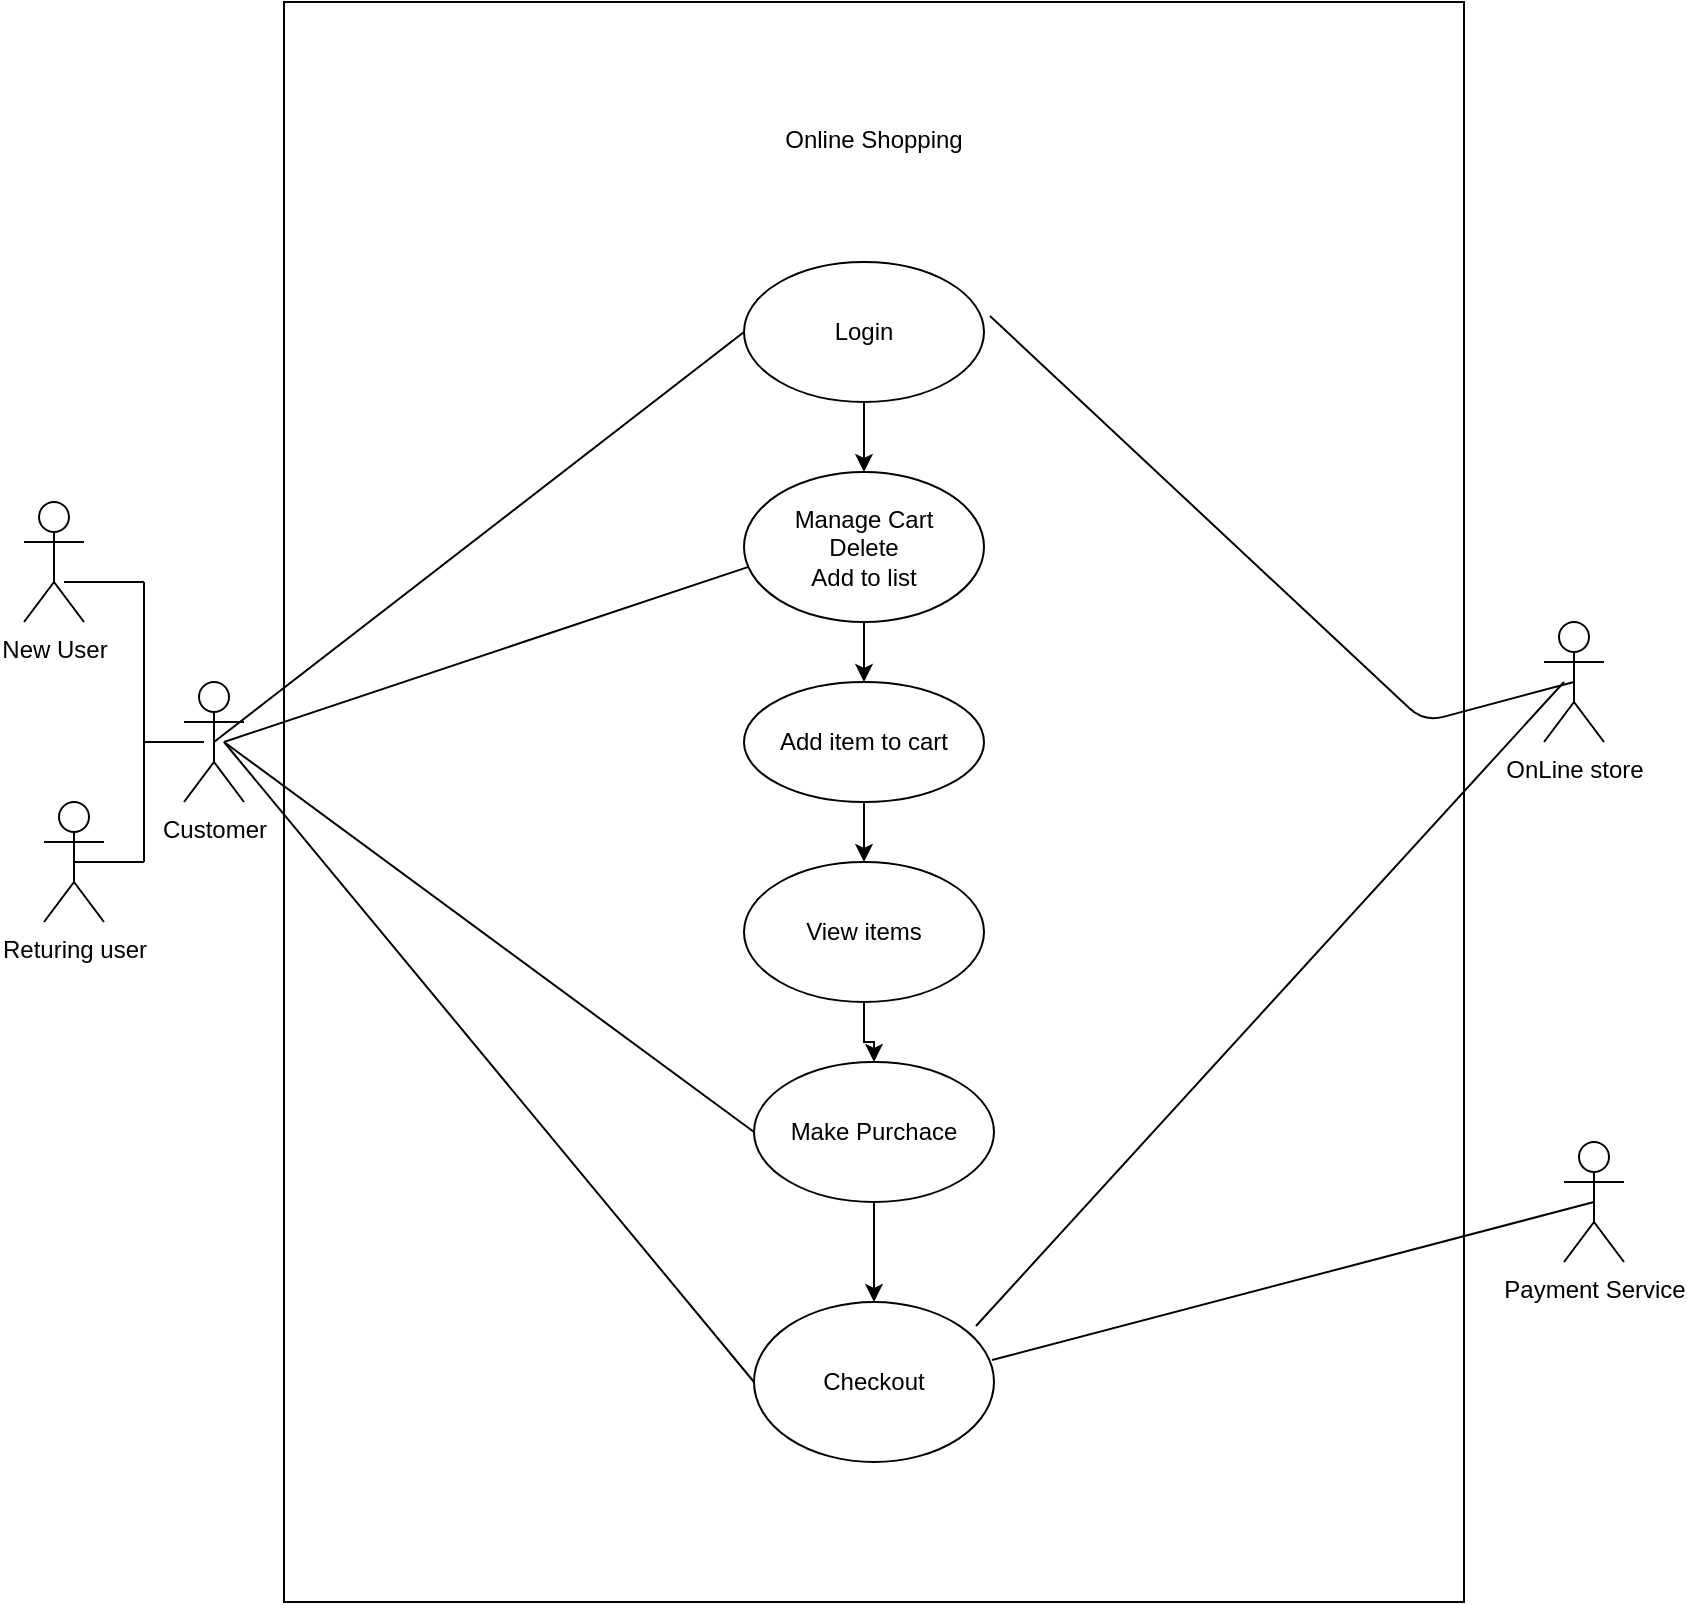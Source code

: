 <mxfile version="12.5.5" type="github"><diagram id="Rg2s6GDMEAw3-cRiMYv-" name="Page-1"><mxGraphModel dx="946" dy="577" grid="1" gridSize="10" guides="1" tooltips="1" connect="1" arrows="1" fold="1" page="1" pageScale="1" pageWidth="850" pageHeight="1100" math="0" shadow="0"><root><mxCell id="0"/><mxCell id="1" parent="0"/><mxCell id="vXKDmZoFRPxl4VqJLi8R-4" value="Returing user" style="shape=umlActor;verticalLabelPosition=bottom;labelBackgroundColor=#ffffff;verticalAlign=top;html=1;outlineConnect=0;" vertex="1" parent="1"><mxGeometry x="30" y="670" width="30" height="60" as="geometry"/></mxCell><mxCell id="vXKDmZoFRPxl4VqJLi8R-5" value="New User" style="shape=umlActor;verticalLabelPosition=bottom;labelBackgroundColor=#ffffff;verticalAlign=top;html=1;outlineConnect=0;" vertex="1" parent="1"><mxGeometry x="20" y="520" width="30" height="60" as="geometry"/></mxCell><mxCell id="vXKDmZoFRPxl4VqJLi8R-10" value="" style="endArrow=none;html=1;" edge="1" parent="1"><mxGeometry width="50" height="50" relative="1" as="geometry"><mxPoint x="80" y="700" as="sourcePoint"/><mxPoint x="80" y="560" as="targetPoint"/></mxGeometry></mxCell><mxCell id="vXKDmZoFRPxl4VqJLi8R-16" value="" style="endArrow=none;html=1;entryX=0.5;entryY=0.5;entryDx=0;entryDy=0;entryPerimeter=0;" edge="1" parent="1" target="vXKDmZoFRPxl4VqJLi8R-4"><mxGeometry width="50" height="50" relative="1" as="geometry"><mxPoint x="80" y="700" as="sourcePoint"/><mxPoint x="70" y="770" as="targetPoint"/></mxGeometry></mxCell><mxCell id="vXKDmZoFRPxl4VqJLi8R-17" value="OnLine store" style="shape=umlActor;verticalLabelPosition=bottom;labelBackgroundColor=#ffffff;verticalAlign=top;html=1;outlineConnect=0;" vertex="1" parent="1"><mxGeometry x="780" y="580" width="30" height="60" as="geometry"/></mxCell><mxCell id="vXKDmZoFRPxl4VqJLi8R-19" value="Payment Service" style="shape=umlActor;verticalLabelPosition=bottom;labelBackgroundColor=#ffffff;verticalAlign=top;html=1;outlineConnect=0;" vertex="1" parent="1"><mxGeometry x="790" y="840" width="30" height="60" as="geometry"/></mxCell><mxCell id="vXKDmZoFRPxl4VqJLi8R-40" value="Online Shopping&lt;br&gt;&lt;br&gt;&lt;br&gt;&lt;br&gt;&lt;br&gt;&lt;br&gt;&lt;br&gt;&lt;br&gt;&lt;br&gt;&lt;br&gt;&lt;br&gt;&lt;br&gt;&lt;br&gt;&lt;br&gt;&lt;br&gt;&lt;br&gt;&lt;br&gt;&lt;br&gt;&lt;br&gt;&lt;br&gt;&lt;br&gt;&lt;br&gt;&lt;br&gt;&lt;br&gt;&lt;br&gt;&lt;br&gt;&lt;br&gt;&lt;br&gt;&lt;br&gt;&lt;br&gt;&lt;br&gt;&lt;br&gt;&lt;br&gt;&lt;br&gt;&lt;br&gt;&lt;br&gt;&lt;br&gt;&lt;br&gt;&lt;br&gt;&lt;br&gt;&lt;br&gt;&lt;br&gt;&lt;br&gt;&lt;br&gt;&lt;br&gt;&lt;br&gt;&lt;br&gt;" style="rounded=0;whiteSpace=wrap;html=1;direction=south;" vertex="1" parent="1"><mxGeometry x="150" y="270" width="590" height="800" as="geometry"/></mxCell><mxCell id="vXKDmZoFRPxl4VqJLi8R-106" value="" style="edgeStyle=orthogonalEdgeStyle;rounded=0;orthogonalLoop=1;jettySize=auto;html=1;" edge="1" parent="1" source="vXKDmZoFRPxl4VqJLi8R-45" target="vXKDmZoFRPxl4VqJLi8R-46"><mxGeometry relative="1" as="geometry"/></mxCell><mxCell id="vXKDmZoFRPxl4VqJLi8R-45" value="View items" style="ellipse;whiteSpace=wrap;html=1;" vertex="1" parent="1"><mxGeometry x="380" y="700" width="120" height="70" as="geometry"/></mxCell><mxCell id="vXKDmZoFRPxl4VqJLi8R-107" value="" style="edgeStyle=orthogonalEdgeStyle;rounded=0;orthogonalLoop=1;jettySize=auto;html=1;" edge="1" parent="1" source="vXKDmZoFRPxl4VqJLi8R-46" target="vXKDmZoFRPxl4VqJLi8R-47"><mxGeometry relative="1" as="geometry"/></mxCell><mxCell id="vXKDmZoFRPxl4VqJLi8R-46" value="Make Purchace" style="ellipse;whiteSpace=wrap;html=1;" vertex="1" parent="1"><mxGeometry x="385" y="800" width="120" height="70" as="geometry"/></mxCell><mxCell id="vXKDmZoFRPxl4VqJLi8R-47" value="Checkout" style="ellipse;whiteSpace=wrap;html=1;" vertex="1" parent="1"><mxGeometry x="385" y="920" width="120" height="80" as="geometry"/></mxCell><mxCell id="vXKDmZoFRPxl4VqJLi8R-75" value="" style="endArrow=none;html=1;" edge="1" parent="1"><mxGeometry width="50" height="50" relative="1" as="geometry"><mxPoint x="40" y="560" as="sourcePoint"/><mxPoint x="80" y="560" as="targetPoint"/></mxGeometry></mxCell><mxCell id="vXKDmZoFRPxl4VqJLi8R-76" value="" style="endArrow=none;html=1;" edge="1" parent="1"><mxGeometry width="50" height="50" relative="1" as="geometry"><mxPoint x="80" y="640" as="sourcePoint"/><mxPoint x="110" y="640" as="targetPoint"/></mxGeometry></mxCell><mxCell id="vXKDmZoFRPxl4VqJLi8R-77" value="Customer" style="shape=umlActor;verticalLabelPosition=bottom;labelBackgroundColor=#ffffff;verticalAlign=top;html=1;outlineConnect=0;" vertex="1" parent="1"><mxGeometry x="100" y="610" width="30" height="60" as="geometry"/></mxCell><mxCell id="vXKDmZoFRPxl4VqJLi8R-82" value="" style="endArrow=none;html=1;entryX=0;entryY=0.5;entryDx=0;entryDy=0;" edge="1" parent="1" target="vXKDmZoFRPxl4VqJLi8R-46"><mxGeometry width="50" height="50" relative="1" as="geometry"><mxPoint x="120" y="640" as="sourcePoint"/><mxPoint x="60" y="1080" as="targetPoint"/></mxGeometry></mxCell><mxCell id="vXKDmZoFRPxl4VqJLi8R-83" value="" style="endArrow=none;html=1;exitX=0.5;exitY=0.5;exitDx=0;exitDy=0;exitPerimeter=0;entryX=0;entryY=0.5;entryDx=0;entryDy=0;" edge="1" parent="1" source="vXKDmZoFRPxl4VqJLi8R-77" target="vXKDmZoFRPxl4VqJLi8R-48"><mxGeometry width="50" height="50" relative="1" as="geometry"><mxPoint x="150" y="660" as="sourcePoint"/><mxPoint x="60" y="1080" as="targetPoint"/></mxGeometry></mxCell><mxCell id="vXKDmZoFRPxl4VqJLi8R-84" value="" style="endArrow=none;html=1;entryX=0;entryY=0.5;entryDx=0;entryDy=0;" edge="1" parent="1" target="vXKDmZoFRPxl4VqJLi8R-47"><mxGeometry width="50" height="50" relative="1" as="geometry"><mxPoint x="120" y="640" as="sourcePoint"/><mxPoint x="60" y="1080" as="targetPoint"/></mxGeometry></mxCell><mxCell id="vXKDmZoFRPxl4VqJLi8R-86" value="" style="endArrow=none;html=1;entryX=0.025;entryY=0.629;entryDx=0;entryDy=0;entryPerimeter=0;" edge="1" parent="1" target="vXKDmZoFRPxl4VqJLi8R-50"><mxGeometry width="50" height="50" relative="1" as="geometry"><mxPoint x="120" y="640" as="sourcePoint"/><mxPoint x="60" y="1080" as="targetPoint"/><Array as="points"/></mxGeometry></mxCell><mxCell id="vXKDmZoFRPxl4VqJLi8R-87" value="" style="endArrow=none;html=1;entryX=0.5;entryY=0.5;entryDx=0;entryDy=0;entryPerimeter=0;exitX=0.992;exitY=0.363;exitDx=0;exitDy=0;exitPerimeter=0;" edge="1" parent="1" source="vXKDmZoFRPxl4VqJLi8R-47" target="vXKDmZoFRPxl4VqJLi8R-19"><mxGeometry width="50" height="50" relative="1" as="geometry"><mxPoint x="10" y="1130" as="sourcePoint"/><mxPoint x="60" y="1080" as="targetPoint"/></mxGeometry></mxCell><mxCell id="vXKDmZoFRPxl4VqJLi8R-88" value="" style="endArrow=none;html=1;entryX=1.025;entryY=0.386;entryDx=0;entryDy=0;entryPerimeter=0;exitX=0.5;exitY=0.5;exitDx=0;exitDy=0;exitPerimeter=0;" edge="1" parent="1" source="vXKDmZoFRPxl4VqJLi8R-17" target="vXKDmZoFRPxl4VqJLi8R-48"><mxGeometry width="50" height="50" relative="1" as="geometry"><mxPoint x="10" y="1130" as="sourcePoint"/><mxPoint x="60" y="1080" as="targetPoint"/><Array as="points"><mxPoint x="720" y="630"/></Array></mxGeometry></mxCell><mxCell id="vXKDmZoFRPxl4VqJLi8R-101" value="" style="edgeStyle=orthogonalEdgeStyle;rounded=0;orthogonalLoop=1;jettySize=auto;html=1;" edge="1" parent="1" source="vXKDmZoFRPxl4VqJLi8R-48" target="vXKDmZoFRPxl4VqJLi8R-50"><mxGeometry relative="1" as="geometry"/></mxCell><mxCell id="vXKDmZoFRPxl4VqJLi8R-48" value="Login" style="ellipse;whiteSpace=wrap;html=1;" vertex="1" parent="1"><mxGeometry x="380" y="400" width="120" height="70" as="geometry"/></mxCell><mxCell id="vXKDmZoFRPxl4VqJLi8R-93" value="" style="endArrow=none;html=1;exitX=0.925;exitY=0.15;exitDx=0;exitDy=0;exitPerimeter=0;" edge="1" parent="1" source="vXKDmZoFRPxl4VqJLi8R-47"><mxGeometry width="50" height="50" relative="1" as="geometry"><mxPoint x="10" y="1140" as="sourcePoint"/><mxPoint x="790" y="610" as="targetPoint"/></mxGeometry></mxCell><mxCell id="vXKDmZoFRPxl4VqJLi8R-104" value="" style="edgeStyle=orthogonalEdgeStyle;rounded=0;orthogonalLoop=1;jettySize=auto;html=1;" edge="1" parent="1" source="vXKDmZoFRPxl4VqJLi8R-44" target="vXKDmZoFRPxl4VqJLi8R-45"><mxGeometry relative="1" as="geometry"/></mxCell><mxCell id="vXKDmZoFRPxl4VqJLi8R-44" value="Add item to cart" style="ellipse;whiteSpace=wrap;html=1;" vertex="1" parent="1"><mxGeometry x="380" y="610" width="120" height="60" as="geometry"/></mxCell><mxCell id="vXKDmZoFRPxl4VqJLi8R-102" value="" style="edgeStyle=orthogonalEdgeStyle;rounded=0;orthogonalLoop=1;jettySize=auto;html=1;" edge="1" parent="1" source="vXKDmZoFRPxl4VqJLi8R-50" target="vXKDmZoFRPxl4VqJLi8R-44"><mxGeometry relative="1" as="geometry"/></mxCell><mxCell id="vXKDmZoFRPxl4VqJLi8R-50" value="&lt;font style=&quot;font-size: 12px&quot;&gt;Manage Cart&lt;br&gt;Delete&lt;br&gt;Add to list&lt;br&gt;&lt;/font&gt;" style="ellipse;whiteSpace=wrap;html=1;" vertex="1" parent="1"><mxGeometry x="380" y="505" width="120" height="75" as="geometry"/></mxCell></root></mxGraphModel></diagram></mxfile>
